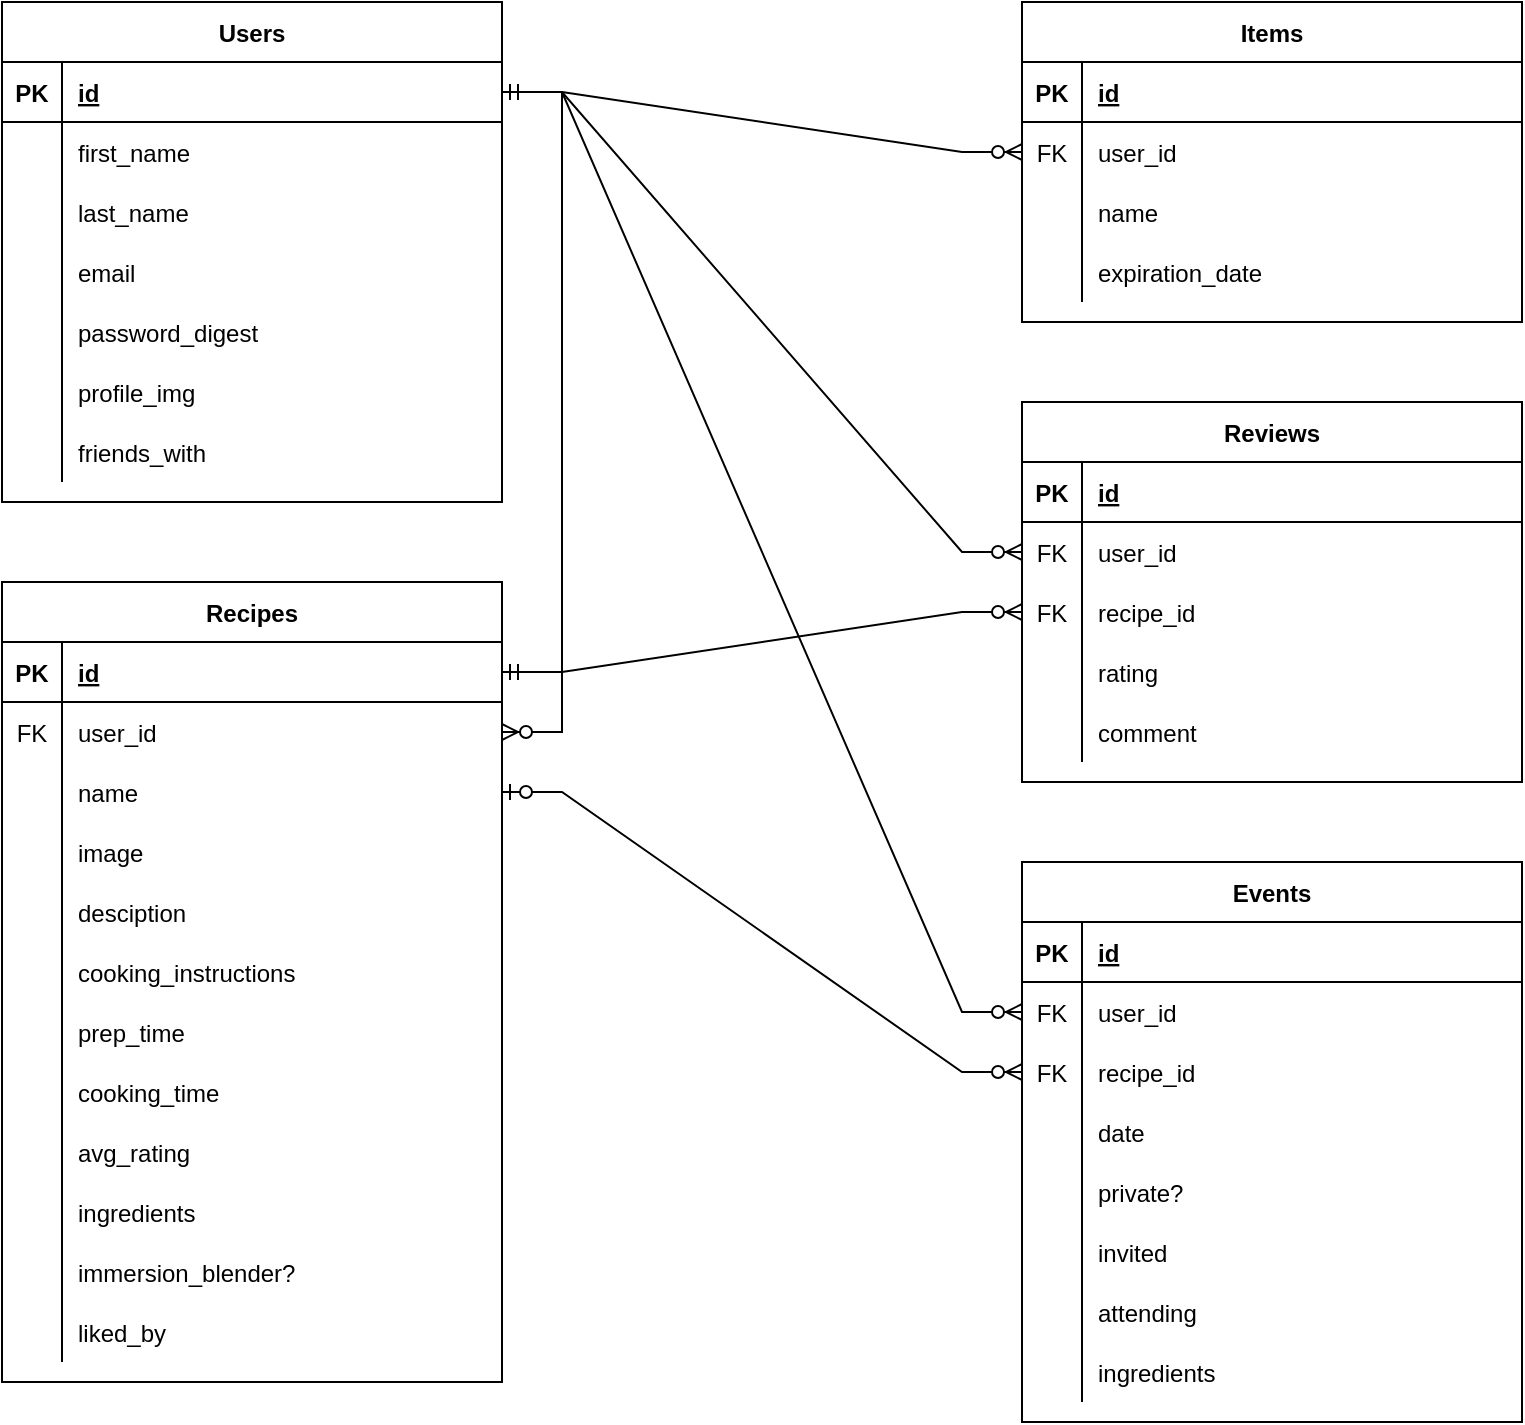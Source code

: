 <mxfile version="24.6.2" type="device">
  <diagram id="R2lEEEUBdFMjLlhIrx00" name="Page-1">
    <mxGraphModel dx="1674" dy="820" grid="1" gridSize="10" guides="1" tooltips="1" connect="1" arrows="1" fold="1" page="1" pageScale="1" pageWidth="850" pageHeight="1100" math="0" shadow="0" extFonts="Permanent Marker^https://fonts.googleapis.com/css?family=Permanent+Marker">
      <root>
        <mxCell id="0" />
        <mxCell id="1" parent="0" />
        <mxCell id="C-vyLk0tnHw3VtMMgP7b-23" value="Users" style="shape=table;startSize=30;container=1;collapsible=1;childLayout=tableLayout;fixedRows=1;rowLines=0;fontStyle=1;align=center;resizeLast=1;" parent="1" vertex="1">
          <mxGeometry x="40" y="40" width="250" height="250" as="geometry" />
        </mxCell>
        <mxCell id="C-vyLk0tnHw3VtMMgP7b-24" value="" style="shape=partialRectangle;collapsible=0;dropTarget=0;pointerEvents=0;fillColor=none;points=[[0,0.5],[1,0.5]];portConstraint=eastwest;top=0;left=0;right=0;bottom=1;" parent="C-vyLk0tnHw3VtMMgP7b-23" vertex="1">
          <mxGeometry y="30" width="250" height="30" as="geometry" />
        </mxCell>
        <mxCell id="C-vyLk0tnHw3VtMMgP7b-25" value="PK" style="shape=partialRectangle;overflow=hidden;connectable=0;fillColor=none;top=0;left=0;bottom=0;right=0;fontStyle=1;" parent="C-vyLk0tnHw3VtMMgP7b-24" vertex="1">
          <mxGeometry width="30" height="30" as="geometry">
            <mxRectangle width="30" height="30" as="alternateBounds" />
          </mxGeometry>
        </mxCell>
        <mxCell id="C-vyLk0tnHw3VtMMgP7b-26" value="id" style="shape=partialRectangle;overflow=hidden;connectable=0;fillColor=none;top=0;left=0;bottom=0;right=0;align=left;spacingLeft=6;fontStyle=5;" parent="C-vyLk0tnHw3VtMMgP7b-24" vertex="1">
          <mxGeometry x="30" width="220" height="30" as="geometry">
            <mxRectangle width="220" height="30" as="alternateBounds" />
          </mxGeometry>
        </mxCell>
        <mxCell id="C-vyLk0tnHw3VtMMgP7b-27" value="" style="shape=partialRectangle;collapsible=0;dropTarget=0;pointerEvents=0;fillColor=none;points=[[0,0.5],[1,0.5]];portConstraint=eastwest;top=0;left=0;right=0;bottom=0;" parent="C-vyLk0tnHw3VtMMgP7b-23" vertex="1">
          <mxGeometry y="60" width="250" height="30" as="geometry" />
        </mxCell>
        <mxCell id="C-vyLk0tnHw3VtMMgP7b-28" value="" style="shape=partialRectangle;overflow=hidden;connectable=0;fillColor=none;top=0;left=0;bottom=0;right=0;" parent="C-vyLk0tnHw3VtMMgP7b-27" vertex="1">
          <mxGeometry width="30" height="30" as="geometry">
            <mxRectangle width="30" height="30" as="alternateBounds" />
          </mxGeometry>
        </mxCell>
        <mxCell id="C-vyLk0tnHw3VtMMgP7b-29" value="first_name" style="shape=partialRectangle;overflow=hidden;connectable=0;fillColor=none;top=0;left=0;bottom=0;right=0;align=left;spacingLeft=6;" parent="C-vyLk0tnHw3VtMMgP7b-27" vertex="1">
          <mxGeometry x="30" width="220" height="30" as="geometry">
            <mxRectangle width="220" height="30" as="alternateBounds" />
          </mxGeometry>
        </mxCell>
        <mxCell id="DSiJCJXx7zN6wsdOPPL0-1" style="shape=partialRectangle;collapsible=0;dropTarget=0;pointerEvents=0;fillColor=none;points=[[0,0.5],[1,0.5]];portConstraint=eastwest;top=0;left=0;right=0;bottom=0;" parent="C-vyLk0tnHw3VtMMgP7b-23" vertex="1">
          <mxGeometry y="90" width="250" height="30" as="geometry" />
        </mxCell>
        <mxCell id="DSiJCJXx7zN6wsdOPPL0-2" style="shape=partialRectangle;overflow=hidden;connectable=0;fillColor=none;top=0;left=0;bottom=0;right=0;" parent="DSiJCJXx7zN6wsdOPPL0-1" vertex="1">
          <mxGeometry width="30" height="30" as="geometry">
            <mxRectangle width="30" height="30" as="alternateBounds" />
          </mxGeometry>
        </mxCell>
        <mxCell id="DSiJCJXx7zN6wsdOPPL0-3" value="last_name" style="shape=partialRectangle;overflow=hidden;connectable=0;fillColor=none;top=0;left=0;bottom=0;right=0;align=left;spacingLeft=6;" parent="DSiJCJXx7zN6wsdOPPL0-1" vertex="1">
          <mxGeometry x="30" width="220" height="30" as="geometry">
            <mxRectangle width="220" height="30" as="alternateBounds" />
          </mxGeometry>
        </mxCell>
        <mxCell id="DSiJCJXx7zN6wsdOPPL0-4" style="shape=partialRectangle;collapsible=0;dropTarget=0;pointerEvents=0;fillColor=none;points=[[0,0.5],[1,0.5]];portConstraint=eastwest;top=0;left=0;right=0;bottom=0;" parent="C-vyLk0tnHw3VtMMgP7b-23" vertex="1">
          <mxGeometry y="120" width="250" height="30" as="geometry" />
        </mxCell>
        <mxCell id="DSiJCJXx7zN6wsdOPPL0-5" style="shape=partialRectangle;overflow=hidden;connectable=0;fillColor=none;top=0;left=0;bottom=0;right=0;" parent="DSiJCJXx7zN6wsdOPPL0-4" vertex="1">
          <mxGeometry width="30" height="30" as="geometry">
            <mxRectangle width="30" height="30" as="alternateBounds" />
          </mxGeometry>
        </mxCell>
        <mxCell id="DSiJCJXx7zN6wsdOPPL0-6" value="email" style="shape=partialRectangle;overflow=hidden;connectable=0;fillColor=none;top=0;left=0;bottom=0;right=0;align=left;spacingLeft=6;" parent="DSiJCJXx7zN6wsdOPPL0-4" vertex="1">
          <mxGeometry x="30" width="220" height="30" as="geometry">
            <mxRectangle width="220" height="30" as="alternateBounds" />
          </mxGeometry>
        </mxCell>
        <mxCell id="DSiJCJXx7zN6wsdOPPL0-7" style="shape=partialRectangle;collapsible=0;dropTarget=0;pointerEvents=0;fillColor=none;points=[[0,0.5],[1,0.5]];portConstraint=eastwest;top=0;left=0;right=0;bottom=0;" parent="C-vyLk0tnHw3VtMMgP7b-23" vertex="1">
          <mxGeometry y="150" width="250" height="30" as="geometry" />
        </mxCell>
        <mxCell id="DSiJCJXx7zN6wsdOPPL0-8" style="shape=partialRectangle;overflow=hidden;connectable=0;fillColor=none;top=0;left=0;bottom=0;right=0;" parent="DSiJCJXx7zN6wsdOPPL0-7" vertex="1">
          <mxGeometry width="30" height="30" as="geometry">
            <mxRectangle width="30" height="30" as="alternateBounds" />
          </mxGeometry>
        </mxCell>
        <mxCell id="DSiJCJXx7zN6wsdOPPL0-9" value="password_digest" style="shape=partialRectangle;overflow=hidden;connectable=0;fillColor=none;top=0;left=0;bottom=0;right=0;align=left;spacingLeft=6;" parent="DSiJCJXx7zN6wsdOPPL0-7" vertex="1">
          <mxGeometry x="30" width="220" height="30" as="geometry">
            <mxRectangle width="220" height="30" as="alternateBounds" />
          </mxGeometry>
        </mxCell>
        <mxCell id="lwxMRXEtbe3hl3bKiepp-1" style="shape=partialRectangle;collapsible=0;dropTarget=0;pointerEvents=0;fillColor=none;points=[[0,0.5],[1,0.5]];portConstraint=eastwest;top=0;left=0;right=0;bottom=0;" vertex="1" parent="C-vyLk0tnHw3VtMMgP7b-23">
          <mxGeometry y="180" width="250" height="30" as="geometry" />
        </mxCell>
        <mxCell id="lwxMRXEtbe3hl3bKiepp-2" style="shape=partialRectangle;overflow=hidden;connectable=0;fillColor=none;top=0;left=0;bottom=0;right=0;" vertex="1" parent="lwxMRXEtbe3hl3bKiepp-1">
          <mxGeometry width="30" height="30" as="geometry">
            <mxRectangle width="30" height="30" as="alternateBounds" />
          </mxGeometry>
        </mxCell>
        <mxCell id="lwxMRXEtbe3hl3bKiepp-3" value="profile_img" style="shape=partialRectangle;overflow=hidden;connectable=0;fillColor=none;top=0;left=0;bottom=0;right=0;align=left;spacingLeft=6;" vertex="1" parent="lwxMRXEtbe3hl3bKiepp-1">
          <mxGeometry x="30" width="220" height="30" as="geometry">
            <mxRectangle width="220" height="30" as="alternateBounds" />
          </mxGeometry>
        </mxCell>
        <mxCell id="DSiJCJXx7zN6wsdOPPL0-120" style="shape=partialRectangle;collapsible=0;dropTarget=0;pointerEvents=0;fillColor=none;points=[[0,0.5],[1,0.5]];portConstraint=eastwest;top=0;left=0;right=0;bottom=0;" parent="C-vyLk0tnHw3VtMMgP7b-23" vertex="1">
          <mxGeometry y="210" width="250" height="30" as="geometry" />
        </mxCell>
        <mxCell id="DSiJCJXx7zN6wsdOPPL0-121" style="shape=partialRectangle;overflow=hidden;connectable=0;fillColor=none;top=0;left=0;bottom=0;right=0;" parent="DSiJCJXx7zN6wsdOPPL0-120" vertex="1">
          <mxGeometry width="30" height="30" as="geometry">
            <mxRectangle width="30" height="30" as="alternateBounds" />
          </mxGeometry>
        </mxCell>
        <mxCell id="DSiJCJXx7zN6wsdOPPL0-122" value="friends_with" style="shape=partialRectangle;overflow=hidden;connectable=0;fillColor=none;top=0;left=0;bottom=0;right=0;align=left;spacingLeft=6;" parent="DSiJCJXx7zN6wsdOPPL0-120" vertex="1">
          <mxGeometry x="30" width="220" height="30" as="geometry">
            <mxRectangle width="220" height="30" as="alternateBounds" />
          </mxGeometry>
        </mxCell>
        <mxCell id="DSiJCJXx7zN6wsdOPPL0-10" value="Recipes" style="shape=table;startSize=30;container=1;collapsible=1;childLayout=tableLayout;fixedRows=1;rowLines=0;fontStyle=1;align=center;resizeLast=1;" parent="1" vertex="1">
          <mxGeometry x="40" y="330" width="250" height="400" as="geometry" />
        </mxCell>
        <mxCell id="DSiJCJXx7zN6wsdOPPL0-11" value="" style="shape=partialRectangle;collapsible=0;dropTarget=0;pointerEvents=0;fillColor=none;points=[[0,0.5],[1,0.5]];portConstraint=eastwest;top=0;left=0;right=0;bottom=1;" parent="DSiJCJXx7zN6wsdOPPL0-10" vertex="1">
          <mxGeometry y="30" width="250" height="30" as="geometry" />
        </mxCell>
        <mxCell id="DSiJCJXx7zN6wsdOPPL0-12" value="PK" style="shape=partialRectangle;overflow=hidden;connectable=0;fillColor=none;top=0;left=0;bottom=0;right=0;fontStyle=1;" parent="DSiJCJXx7zN6wsdOPPL0-11" vertex="1">
          <mxGeometry width="30" height="30" as="geometry">
            <mxRectangle width="30" height="30" as="alternateBounds" />
          </mxGeometry>
        </mxCell>
        <mxCell id="DSiJCJXx7zN6wsdOPPL0-13" value="id" style="shape=partialRectangle;overflow=hidden;connectable=0;fillColor=none;top=0;left=0;bottom=0;right=0;align=left;spacingLeft=6;fontStyle=5;" parent="DSiJCJXx7zN6wsdOPPL0-11" vertex="1">
          <mxGeometry x="30" width="220" height="30" as="geometry">
            <mxRectangle width="220" height="30" as="alternateBounds" />
          </mxGeometry>
        </mxCell>
        <mxCell id="DSiJCJXx7zN6wsdOPPL0-20" style="shape=partialRectangle;collapsible=0;dropTarget=0;pointerEvents=0;fillColor=none;points=[[0,0.5],[1,0.5]];portConstraint=eastwest;top=0;left=0;right=0;bottom=0;" parent="DSiJCJXx7zN6wsdOPPL0-10" vertex="1">
          <mxGeometry y="60" width="250" height="30" as="geometry" />
        </mxCell>
        <mxCell id="DSiJCJXx7zN6wsdOPPL0-21" value="FK" style="shape=partialRectangle;overflow=hidden;connectable=0;fillColor=none;top=0;left=0;bottom=0;right=0;" parent="DSiJCJXx7zN6wsdOPPL0-20" vertex="1">
          <mxGeometry width="30" height="30" as="geometry">
            <mxRectangle width="30" height="30" as="alternateBounds" />
          </mxGeometry>
        </mxCell>
        <mxCell id="DSiJCJXx7zN6wsdOPPL0-22" value="user_id" style="shape=partialRectangle;overflow=hidden;connectable=0;fillColor=none;top=0;left=0;bottom=0;right=0;align=left;spacingLeft=6;" parent="DSiJCJXx7zN6wsdOPPL0-20" vertex="1">
          <mxGeometry x="30" width="220" height="30" as="geometry">
            <mxRectangle width="220" height="30" as="alternateBounds" />
          </mxGeometry>
        </mxCell>
        <mxCell id="DSiJCJXx7zN6wsdOPPL0-14" value="" style="shape=partialRectangle;collapsible=0;dropTarget=0;pointerEvents=0;fillColor=none;points=[[0,0.5],[1,0.5]];portConstraint=eastwest;top=0;left=0;right=0;bottom=0;" parent="DSiJCJXx7zN6wsdOPPL0-10" vertex="1">
          <mxGeometry y="90" width="250" height="30" as="geometry" />
        </mxCell>
        <mxCell id="DSiJCJXx7zN6wsdOPPL0-15" value="" style="shape=partialRectangle;overflow=hidden;connectable=0;fillColor=none;top=0;left=0;bottom=0;right=0;" parent="DSiJCJXx7zN6wsdOPPL0-14" vertex="1">
          <mxGeometry width="30" height="30" as="geometry">
            <mxRectangle width="30" height="30" as="alternateBounds" />
          </mxGeometry>
        </mxCell>
        <mxCell id="DSiJCJXx7zN6wsdOPPL0-16" value="name" style="shape=partialRectangle;overflow=hidden;connectable=0;fillColor=none;top=0;left=0;bottom=0;right=0;align=left;spacingLeft=6;" parent="DSiJCJXx7zN6wsdOPPL0-14" vertex="1">
          <mxGeometry x="30" width="220" height="30" as="geometry">
            <mxRectangle width="220" height="30" as="alternateBounds" />
          </mxGeometry>
        </mxCell>
        <mxCell id="lwxMRXEtbe3hl3bKiepp-4" style="shape=partialRectangle;collapsible=0;dropTarget=0;pointerEvents=0;fillColor=none;points=[[0,0.5],[1,0.5]];portConstraint=eastwest;top=0;left=0;right=0;bottom=0;" vertex="1" parent="DSiJCJXx7zN6wsdOPPL0-10">
          <mxGeometry y="120" width="250" height="30" as="geometry" />
        </mxCell>
        <mxCell id="lwxMRXEtbe3hl3bKiepp-5" style="shape=partialRectangle;overflow=hidden;connectable=0;fillColor=none;top=0;left=0;bottom=0;right=0;" vertex="1" parent="lwxMRXEtbe3hl3bKiepp-4">
          <mxGeometry width="30" height="30" as="geometry">
            <mxRectangle width="30" height="30" as="alternateBounds" />
          </mxGeometry>
        </mxCell>
        <mxCell id="lwxMRXEtbe3hl3bKiepp-6" value="image" style="shape=partialRectangle;overflow=hidden;connectable=0;fillColor=none;top=0;left=0;bottom=0;right=0;align=left;spacingLeft=6;" vertex="1" parent="lwxMRXEtbe3hl3bKiepp-4">
          <mxGeometry x="30" width="220" height="30" as="geometry">
            <mxRectangle width="220" height="30" as="alternateBounds" />
          </mxGeometry>
        </mxCell>
        <mxCell id="DSiJCJXx7zN6wsdOPPL0-17" style="shape=partialRectangle;collapsible=0;dropTarget=0;pointerEvents=0;fillColor=none;points=[[0,0.5],[1,0.5]];portConstraint=eastwest;top=0;left=0;right=0;bottom=0;" parent="DSiJCJXx7zN6wsdOPPL0-10" vertex="1">
          <mxGeometry y="150" width="250" height="30" as="geometry" />
        </mxCell>
        <mxCell id="DSiJCJXx7zN6wsdOPPL0-18" style="shape=partialRectangle;overflow=hidden;connectable=0;fillColor=none;top=0;left=0;bottom=0;right=0;" parent="DSiJCJXx7zN6wsdOPPL0-17" vertex="1">
          <mxGeometry width="30" height="30" as="geometry">
            <mxRectangle width="30" height="30" as="alternateBounds" />
          </mxGeometry>
        </mxCell>
        <mxCell id="DSiJCJXx7zN6wsdOPPL0-19" value="desciption" style="shape=partialRectangle;overflow=hidden;connectable=0;fillColor=none;top=0;left=0;bottom=0;right=0;align=left;spacingLeft=6;" parent="DSiJCJXx7zN6wsdOPPL0-17" vertex="1">
          <mxGeometry x="30" width="220" height="30" as="geometry">
            <mxRectangle width="220" height="30" as="alternateBounds" />
          </mxGeometry>
        </mxCell>
        <mxCell id="lwxMRXEtbe3hl3bKiepp-7" style="shape=partialRectangle;collapsible=0;dropTarget=0;pointerEvents=0;fillColor=none;points=[[0,0.5],[1,0.5]];portConstraint=eastwest;top=0;left=0;right=0;bottom=0;" vertex="1" parent="DSiJCJXx7zN6wsdOPPL0-10">
          <mxGeometry y="180" width="250" height="30" as="geometry" />
        </mxCell>
        <mxCell id="lwxMRXEtbe3hl3bKiepp-8" style="shape=partialRectangle;overflow=hidden;connectable=0;fillColor=none;top=0;left=0;bottom=0;right=0;" vertex="1" parent="lwxMRXEtbe3hl3bKiepp-7">
          <mxGeometry width="30" height="30" as="geometry">
            <mxRectangle width="30" height="30" as="alternateBounds" />
          </mxGeometry>
        </mxCell>
        <mxCell id="lwxMRXEtbe3hl3bKiepp-9" value="cooking_instructions" style="shape=partialRectangle;overflow=hidden;connectable=0;fillColor=none;top=0;left=0;bottom=0;right=0;align=left;spacingLeft=6;" vertex="1" parent="lwxMRXEtbe3hl3bKiepp-7">
          <mxGeometry x="30" width="220" height="30" as="geometry">
            <mxRectangle width="220" height="30" as="alternateBounds" />
          </mxGeometry>
        </mxCell>
        <mxCell id="DSiJCJXx7zN6wsdOPPL0-26" style="shape=partialRectangle;collapsible=0;dropTarget=0;pointerEvents=0;fillColor=none;points=[[0,0.5],[1,0.5]];portConstraint=eastwest;top=0;left=0;right=0;bottom=0;" parent="DSiJCJXx7zN6wsdOPPL0-10" vertex="1">
          <mxGeometry y="210" width="250" height="30" as="geometry" />
        </mxCell>
        <mxCell id="DSiJCJXx7zN6wsdOPPL0-27" style="shape=partialRectangle;overflow=hidden;connectable=0;fillColor=none;top=0;left=0;bottom=0;right=0;" parent="DSiJCJXx7zN6wsdOPPL0-26" vertex="1">
          <mxGeometry width="30" height="30" as="geometry">
            <mxRectangle width="30" height="30" as="alternateBounds" />
          </mxGeometry>
        </mxCell>
        <mxCell id="DSiJCJXx7zN6wsdOPPL0-28" value="prep_time" style="shape=partialRectangle;overflow=hidden;connectable=0;fillColor=none;top=0;left=0;bottom=0;right=0;align=left;spacingLeft=6;" parent="DSiJCJXx7zN6wsdOPPL0-26" vertex="1">
          <mxGeometry x="30" width="220" height="30" as="geometry">
            <mxRectangle width="220" height="30" as="alternateBounds" />
          </mxGeometry>
        </mxCell>
        <mxCell id="DSiJCJXx7zN6wsdOPPL0-29" style="shape=partialRectangle;collapsible=0;dropTarget=0;pointerEvents=0;fillColor=none;points=[[0,0.5],[1,0.5]];portConstraint=eastwest;top=0;left=0;right=0;bottom=0;" parent="DSiJCJXx7zN6wsdOPPL0-10" vertex="1">
          <mxGeometry y="240" width="250" height="30" as="geometry" />
        </mxCell>
        <mxCell id="DSiJCJXx7zN6wsdOPPL0-30" style="shape=partialRectangle;overflow=hidden;connectable=0;fillColor=none;top=0;left=0;bottom=0;right=0;" parent="DSiJCJXx7zN6wsdOPPL0-29" vertex="1">
          <mxGeometry width="30" height="30" as="geometry">
            <mxRectangle width="30" height="30" as="alternateBounds" />
          </mxGeometry>
        </mxCell>
        <mxCell id="DSiJCJXx7zN6wsdOPPL0-31" value="cooking_time" style="shape=partialRectangle;overflow=hidden;connectable=0;fillColor=none;top=0;left=0;bottom=0;right=0;align=left;spacingLeft=6;" parent="DSiJCJXx7zN6wsdOPPL0-29" vertex="1">
          <mxGeometry x="30" width="220" height="30" as="geometry">
            <mxRectangle width="220" height="30" as="alternateBounds" />
          </mxGeometry>
        </mxCell>
        <mxCell id="DSiJCJXx7zN6wsdOPPL0-32" style="shape=partialRectangle;collapsible=0;dropTarget=0;pointerEvents=0;fillColor=none;points=[[0,0.5],[1,0.5]];portConstraint=eastwest;top=0;left=0;right=0;bottom=0;" parent="DSiJCJXx7zN6wsdOPPL0-10" vertex="1">
          <mxGeometry y="270" width="250" height="30" as="geometry" />
        </mxCell>
        <mxCell id="DSiJCJXx7zN6wsdOPPL0-33" style="shape=partialRectangle;overflow=hidden;connectable=0;fillColor=none;top=0;left=0;bottom=0;right=0;" parent="DSiJCJXx7zN6wsdOPPL0-32" vertex="1">
          <mxGeometry width="30" height="30" as="geometry">
            <mxRectangle width="30" height="30" as="alternateBounds" />
          </mxGeometry>
        </mxCell>
        <mxCell id="DSiJCJXx7zN6wsdOPPL0-34" value="avg_rating" style="shape=partialRectangle;overflow=hidden;connectable=0;fillColor=none;top=0;left=0;bottom=0;right=0;align=left;spacingLeft=6;" parent="DSiJCJXx7zN6wsdOPPL0-32" vertex="1">
          <mxGeometry x="30" width="220" height="30" as="geometry">
            <mxRectangle width="220" height="30" as="alternateBounds" />
          </mxGeometry>
        </mxCell>
        <mxCell id="DSiJCJXx7zN6wsdOPPL0-23" style="shape=partialRectangle;collapsible=0;dropTarget=0;pointerEvents=0;fillColor=none;points=[[0,0.5],[1,0.5]];portConstraint=eastwest;top=0;left=0;right=0;bottom=0;" parent="DSiJCJXx7zN6wsdOPPL0-10" vertex="1">
          <mxGeometry y="300" width="250" height="30" as="geometry" />
        </mxCell>
        <mxCell id="DSiJCJXx7zN6wsdOPPL0-24" style="shape=partialRectangle;overflow=hidden;connectable=0;fillColor=none;top=0;left=0;bottom=0;right=0;" parent="DSiJCJXx7zN6wsdOPPL0-23" vertex="1">
          <mxGeometry width="30" height="30" as="geometry">
            <mxRectangle width="30" height="30" as="alternateBounds" />
          </mxGeometry>
        </mxCell>
        <mxCell id="DSiJCJXx7zN6wsdOPPL0-25" value="ingredients" style="shape=partialRectangle;overflow=hidden;connectable=0;fillColor=none;top=0;left=0;bottom=0;right=0;align=left;spacingLeft=6;" parent="DSiJCJXx7zN6wsdOPPL0-23" vertex="1">
          <mxGeometry x="30" width="220" height="30" as="geometry">
            <mxRectangle width="220" height="30" as="alternateBounds" />
          </mxGeometry>
        </mxCell>
        <mxCell id="DSiJCJXx7zN6wsdOPPL0-83" style="shape=partialRectangle;collapsible=0;dropTarget=0;pointerEvents=0;fillColor=none;points=[[0,0.5],[1,0.5]];portConstraint=eastwest;top=0;left=0;right=0;bottom=0;" parent="DSiJCJXx7zN6wsdOPPL0-10" vertex="1">
          <mxGeometry y="330" width="250" height="30" as="geometry" />
        </mxCell>
        <mxCell id="DSiJCJXx7zN6wsdOPPL0-84" style="shape=partialRectangle;overflow=hidden;connectable=0;fillColor=none;top=0;left=0;bottom=0;right=0;" parent="DSiJCJXx7zN6wsdOPPL0-83" vertex="1">
          <mxGeometry width="30" height="30" as="geometry">
            <mxRectangle width="30" height="30" as="alternateBounds" />
          </mxGeometry>
        </mxCell>
        <mxCell id="DSiJCJXx7zN6wsdOPPL0-85" value="immersion_blender?" style="shape=partialRectangle;overflow=hidden;connectable=0;fillColor=none;top=0;left=0;bottom=0;right=0;align=left;spacingLeft=6;" parent="DSiJCJXx7zN6wsdOPPL0-83" vertex="1">
          <mxGeometry x="30" width="220" height="30" as="geometry">
            <mxRectangle width="220" height="30" as="alternateBounds" />
          </mxGeometry>
        </mxCell>
        <mxCell id="DSiJCJXx7zN6wsdOPPL0-117" style="shape=partialRectangle;collapsible=0;dropTarget=0;pointerEvents=0;fillColor=none;points=[[0,0.5],[1,0.5]];portConstraint=eastwest;top=0;left=0;right=0;bottom=0;" parent="DSiJCJXx7zN6wsdOPPL0-10" vertex="1">
          <mxGeometry y="360" width="250" height="30" as="geometry" />
        </mxCell>
        <mxCell id="DSiJCJXx7zN6wsdOPPL0-118" style="shape=partialRectangle;overflow=hidden;connectable=0;fillColor=none;top=0;left=0;bottom=0;right=0;" parent="DSiJCJXx7zN6wsdOPPL0-117" vertex="1">
          <mxGeometry width="30" height="30" as="geometry">
            <mxRectangle width="30" height="30" as="alternateBounds" />
          </mxGeometry>
        </mxCell>
        <mxCell id="DSiJCJXx7zN6wsdOPPL0-119" value="liked_by" style="shape=partialRectangle;overflow=hidden;connectable=0;fillColor=none;top=0;left=0;bottom=0;right=0;align=left;spacingLeft=6;" parent="DSiJCJXx7zN6wsdOPPL0-117" vertex="1">
          <mxGeometry x="30" width="220" height="30" as="geometry">
            <mxRectangle width="220" height="30" as="alternateBounds" />
          </mxGeometry>
        </mxCell>
        <mxCell id="DSiJCJXx7zN6wsdOPPL0-35" value="Items" style="shape=table;startSize=30;container=1;collapsible=1;childLayout=tableLayout;fixedRows=1;rowLines=0;fontStyle=1;align=center;resizeLast=1;" parent="1" vertex="1">
          <mxGeometry x="550" y="40" width="250" height="160" as="geometry" />
        </mxCell>
        <mxCell id="DSiJCJXx7zN6wsdOPPL0-36" value="" style="shape=partialRectangle;collapsible=0;dropTarget=0;pointerEvents=0;fillColor=none;points=[[0,0.5],[1,0.5]];portConstraint=eastwest;top=0;left=0;right=0;bottom=1;" parent="DSiJCJXx7zN6wsdOPPL0-35" vertex="1">
          <mxGeometry y="30" width="250" height="30" as="geometry" />
        </mxCell>
        <mxCell id="DSiJCJXx7zN6wsdOPPL0-37" value="PK" style="shape=partialRectangle;overflow=hidden;connectable=0;fillColor=none;top=0;left=0;bottom=0;right=0;fontStyle=1;" parent="DSiJCJXx7zN6wsdOPPL0-36" vertex="1">
          <mxGeometry width="30" height="30" as="geometry">
            <mxRectangle width="30" height="30" as="alternateBounds" />
          </mxGeometry>
        </mxCell>
        <mxCell id="DSiJCJXx7zN6wsdOPPL0-38" value="id" style="shape=partialRectangle;overflow=hidden;connectable=0;fillColor=none;top=0;left=0;bottom=0;right=0;align=left;spacingLeft=6;fontStyle=5;" parent="DSiJCJXx7zN6wsdOPPL0-36" vertex="1">
          <mxGeometry x="30" width="220" height="30" as="geometry">
            <mxRectangle width="220" height="30" as="alternateBounds" />
          </mxGeometry>
        </mxCell>
        <mxCell id="DSiJCJXx7zN6wsdOPPL0-39" value="" style="shape=partialRectangle;collapsible=0;dropTarget=0;pointerEvents=0;fillColor=none;points=[[0,0.5],[1,0.5]];portConstraint=eastwest;top=0;left=0;right=0;bottom=0;" parent="DSiJCJXx7zN6wsdOPPL0-35" vertex="1">
          <mxGeometry y="60" width="250" height="30" as="geometry" />
        </mxCell>
        <mxCell id="DSiJCJXx7zN6wsdOPPL0-40" value="FK" style="shape=partialRectangle;overflow=hidden;connectable=0;fillColor=none;top=0;left=0;bottom=0;right=0;" parent="DSiJCJXx7zN6wsdOPPL0-39" vertex="1">
          <mxGeometry width="30" height="30" as="geometry">
            <mxRectangle width="30" height="30" as="alternateBounds" />
          </mxGeometry>
        </mxCell>
        <mxCell id="DSiJCJXx7zN6wsdOPPL0-41" value="user_id" style="shape=partialRectangle;overflow=hidden;connectable=0;fillColor=none;top=0;left=0;bottom=0;right=0;align=left;spacingLeft=6;" parent="DSiJCJXx7zN6wsdOPPL0-39" vertex="1">
          <mxGeometry x="30" width="220" height="30" as="geometry">
            <mxRectangle width="220" height="30" as="alternateBounds" />
          </mxGeometry>
        </mxCell>
        <mxCell id="DSiJCJXx7zN6wsdOPPL0-42" style="shape=partialRectangle;collapsible=0;dropTarget=0;pointerEvents=0;fillColor=none;points=[[0,0.5],[1,0.5]];portConstraint=eastwest;top=0;left=0;right=0;bottom=0;" parent="DSiJCJXx7zN6wsdOPPL0-35" vertex="1">
          <mxGeometry y="90" width="250" height="30" as="geometry" />
        </mxCell>
        <mxCell id="DSiJCJXx7zN6wsdOPPL0-43" style="shape=partialRectangle;overflow=hidden;connectable=0;fillColor=none;top=0;left=0;bottom=0;right=0;" parent="DSiJCJXx7zN6wsdOPPL0-42" vertex="1">
          <mxGeometry width="30" height="30" as="geometry">
            <mxRectangle width="30" height="30" as="alternateBounds" />
          </mxGeometry>
        </mxCell>
        <mxCell id="DSiJCJXx7zN6wsdOPPL0-44" value="name" style="shape=partialRectangle;overflow=hidden;connectable=0;fillColor=none;top=0;left=0;bottom=0;right=0;align=left;spacingLeft=6;" parent="DSiJCJXx7zN6wsdOPPL0-42" vertex="1">
          <mxGeometry x="30" width="220" height="30" as="geometry">
            <mxRectangle width="220" height="30" as="alternateBounds" />
          </mxGeometry>
        </mxCell>
        <mxCell id="DSiJCJXx7zN6wsdOPPL0-45" style="shape=partialRectangle;collapsible=0;dropTarget=0;pointerEvents=0;fillColor=none;points=[[0,0.5],[1,0.5]];portConstraint=eastwest;top=0;left=0;right=0;bottom=0;" parent="DSiJCJXx7zN6wsdOPPL0-35" vertex="1">
          <mxGeometry y="120" width="250" height="30" as="geometry" />
        </mxCell>
        <mxCell id="DSiJCJXx7zN6wsdOPPL0-46" style="shape=partialRectangle;overflow=hidden;connectable=0;fillColor=none;top=0;left=0;bottom=0;right=0;" parent="DSiJCJXx7zN6wsdOPPL0-45" vertex="1">
          <mxGeometry width="30" height="30" as="geometry">
            <mxRectangle width="30" height="30" as="alternateBounds" />
          </mxGeometry>
        </mxCell>
        <mxCell id="DSiJCJXx7zN6wsdOPPL0-47" value="expiration_date" style="shape=partialRectangle;overflow=hidden;connectable=0;fillColor=none;top=0;left=0;bottom=0;right=0;align=left;spacingLeft=6;" parent="DSiJCJXx7zN6wsdOPPL0-45" vertex="1">
          <mxGeometry x="30" width="220" height="30" as="geometry">
            <mxRectangle width="220" height="30" as="alternateBounds" />
          </mxGeometry>
        </mxCell>
        <mxCell id="DSiJCJXx7zN6wsdOPPL0-60" value="Reviews" style="shape=table;startSize=30;container=1;collapsible=1;childLayout=tableLayout;fixedRows=1;rowLines=0;fontStyle=1;align=center;resizeLast=1;" parent="1" vertex="1">
          <mxGeometry x="550" y="240" width="250" height="190" as="geometry" />
        </mxCell>
        <mxCell id="DSiJCJXx7zN6wsdOPPL0-61" value="" style="shape=partialRectangle;collapsible=0;dropTarget=0;pointerEvents=0;fillColor=none;points=[[0,0.5],[1,0.5]];portConstraint=eastwest;top=0;left=0;right=0;bottom=1;" parent="DSiJCJXx7zN6wsdOPPL0-60" vertex="1">
          <mxGeometry y="30" width="250" height="30" as="geometry" />
        </mxCell>
        <mxCell id="DSiJCJXx7zN6wsdOPPL0-62" value="PK" style="shape=partialRectangle;overflow=hidden;connectable=0;fillColor=none;top=0;left=0;bottom=0;right=0;fontStyle=1;" parent="DSiJCJXx7zN6wsdOPPL0-61" vertex="1">
          <mxGeometry width="30" height="30" as="geometry">
            <mxRectangle width="30" height="30" as="alternateBounds" />
          </mxGeometry>
        </mxCell>
        <mxCell id="DSiJCJXx7zN6wsdOPPL0-63" value="id" style="shape=partialRectangle;overflow=hidden;connectable=0;fillColor=none;top=0;left=0;bottom=0;right=0;align=left;spacingLeft=6;fontStyle=5;" parent="DSiJCJXx7zN6wsdOPPL0-61" vertex="1">
          <mxGeometry x="30" width="220" height="30" as="geometry">
            <mxRectangle width="220" height="30" as="alternateBounds" />
          </mxGeometry>
        </mxCell>
        <mxCell id="DSiJCJXx7zN6wsdOPPL0-64" value="" style="shape=partialRectangle;collapsible=0;dropTarget=0;pointerEvents=0;fillColor=none;points=[[0,0.5],[1,0.5]];portConstraint=eastwest;top=0;left=0;right=0;bottom=0;" parent="DSiJCJXx7zN6wsdOPPL0-60" vertex="1">
          <mxGeometry y="60" width="250" height="30" as="geometry" />
        </mxCell>
        <mxCell id="DSiJCJXx7zN6wsdOPPL0-65" value="FK" style="shape=partialRectangle;overflow=hidden;connectable=0;fillColor=none;top=0;left=0;bottom=0;right=0;" parent="DSiJCJXx7zN6wsdOPPL0-64" vertex="1">
          <mxGeometry width="30" height="30" as="geometry">
            <mxRectangle width="30" height="30" as="alternateBounds" />
          </mxGeometry>
        </mxCell>
        <mxCell id="DSiJCJXx7zN6wsdOPPL0-66" value="user_id" style="shape=partialRectangle;overflow=hidden;connectable=0;fillColor=none;top=0;left=0;bottom=0;right=0;align=left;spacingLeft=6;" parent="DSiJCJXx7zN6wsdOPPL0-64" vertex="1">
          <mxGeometry x="30" width="220" height="30" as="geometry">
            <mxRectangle width="220" height="30" as="alternateBounds" />
          </mxGeometry>
        </mxCell>
        <mxCell id="DSiJCJXx7zN6wsdOPPL0-67" style="shape=partialRectangle;collapsible=0;dropTarget=0;pointerEvents=0;fillColor=none;points=[[0,0.5],[1,0.5]];portConstraint=eastwest;top=0;left=0;right=0;bottom=0;" parent="DSiJCJXx7zN6wsdOPPL0-60" vertex="1">
          <mxGeometry y="90" width="250" height="30" as="geometry" />
        </mxCell>
        <mxCell id="DSiJCJXx7zN6wsdOPPL0-68" value="FK" style="shape=partialRectangle;overflow=hidden;connectable=0;fillColor=none;top=0;left=0;bottom=0;right=0;" parent="DSiJCJXx7zN6wsdOPPL0-67" vertex="1">
          <mxGeometry width="30" height="30" as="geometry">
            <mxRectangle width="30" height="30" as="alternateBounds" />
          </mxGeometry>
        </mxCell>
        <mxCell id="DSiJCJXx7zN6wsdOPPL0-69" value="recipe_id" style="shape=partialRectangle;overflow=hidden;connectable=0;fillColor=none;top=0;left=0;bottom=0;right=0;align=left;spacingLeft=6;" parent="DSiJCJXx7zN6wsdOPPL0-67" vertex="1">
          <mxGeometry x="30" width="220" height="30" as="geometry">
            <mxRectangle width="220" height="30" as="alternateBounds" />
          </mxGeometry>
        </mxCell>
        <mxCell id="DSiJCJXx7zN6wsdOPPL0-76" style="shape=partialRectangle;collapsible=0;dropTarget=0;pointerEvents=0;fillColor=none;points=[[0,0.5],[1,0.5]];portConstraint=eastwest;top=0;left=0;right=0;bottom=0;" parent="DSiJCJXx7zN6wsdOPPL0-60" vertex="1">
          <mxGeometry y="120" width="250" height="30" as="geometry" />
        </mxCell>
        <mxCell id="DSiJCJXx7zN6wsdOPPL0-77" style="shape=partialRectangle;overflow=hidden;connectable=0;fillColor=none;top=0;left=0;bottom=0;right=0;" parent="DSiJCJXx7zN6wsdOPPL0-76" vertex="1">
          <mxGeometry width="30" height="30" as="geometry">
            <mxRectangle width="30" height="30" as="alternateBounds" />
          </mxGeometry>
        </mxCell>
        <mxCell id="DSiJCJXx7zN6wsdOPPL0-78" value="rating" style="shape=partialRectangle;overflow=hidden;connectable=0;fillColor=none;top=0;left=0;bottom=0;right=0;align=left;spacingLeft=6;" parent="DSiJCJXx7zN6wsdOPPL0-76" vertex="1">
          <mxGeometry x="30" width="220" height="30" as="geometry">
            <mxRectangle width="220" height="30" as="alternateBounds" />
          </mxGeometry>
        </mxCell>
        <mxCell id="DSiJCJXx7zN6wsdOPPL0-70" style="shape=partialRectangle;collapsible=0;dropTarget=0;pointerEvents=0;fillColor=none;points=[[0,0.5],[1,0.5]];portConstraint=eastwest;top=0;left=0;right=0;bottom=0;" parent="DSiJCJXx7zN6wsdOPPL0-60" vertex="1">
          <mxGeometry y="150" width="250" height="30" as="geometry" />
        </mxCell>
        <mxCell id="DSiJCJXx7zN6wsdOPPL0-71" style="shape=partialRectangle;overflow=hidden;connectable=0;fillColor=none;top=0;left=0;bottom=0;right=0;" parent="DSiJCJXx7zN6wsdOPPL0-70" vertex="1">
          <mxGeometry width="30" height="30" as="geometry">
            <mxRectangle width="30" height="30" as="alternateBounds" />
          </mxGeometry>
        </mxCell>
        <mxCell id="DSiJCJXx7zN6wsdOPPL0-72" value="comment" style="shape=partialRectangle;overflow=hidden;connectable=0;fillColor=none;top=0;left=0;bottom=0;right=0;align=left;spacingLeft=6;" parent="DSiJCJXx7zN6wsdOPPL0-70" vertex="1">
          <mxGeometry x="30" width="220" height="30" as="geometry">
            <mxRectangle width="220" height="30" as="alternateBounds" />
          </mxGeometry>
        </mxCell>
        <mxCell id="DSiJCJXx7zN6wsdOPPL0-86" value="Events" style="shape=table;startSize=30;container=1;collapsible=1;childLayout=tableLayout;fixedRows=1;rowLines=0;fontStyle=1;align=center;resizeLast=1;" parent="1" vertex="1">
          <mxGeometry x="550" y="470" width="250" height="280" as="geometry" />
        </mxCell>
        <mxCell id="DSiJCJXx7zN6wsdOPPL0-87" value="" style="shape=partialRectangle;collapsible=0;dropTarget=0;pointerEvents=0;fillColor=none;points=[[0,0.5],[1,0.5]];portConstraint=eastwest;top=0;left=0;right=0;bottom=1;" parent="DSiJCJXx7zN6wsdOPPL0-86" vertex="1">
          <mxGeometry y="30" width="250" height="30" as="geometry" />
        </mxCell>
        <mxCell id="DSiJCJXx7zN6wsdOPPL0-88" value="PK" style="shape=partialRectangle;overflow=hidden;connectable=0;fillColor=none;top=0;left=0;bottom=0;right=0;fontStyle=1;" parent="DSiJCJXx7zN6wsdOPPL0-87" vertex="1">
          <mxGeometry width="30" height="30" as="geometry">
            <mxRectangle width="30" height="30" as="alternateBounds" />
          </mxGeometry>
        </mxCell>
        <mxCell id="DSiJCJXx7zN6wsdOPPL0-89" value="id" style="shape=partialRectangle;overflow=hidden;connectable=0;fillColor=none;top=0;left=0;bottom=0;right=0;align=left;spacingLeft=6;fontStyle=5;" parent="DSiJCJXx7zN6wsdOPPL0-87" vertex="1">
          <mxGeometry x="30" width="220" height="30" as="geometry">
            <mxRectangle width="220" height="30" as="alternateBounds" />
          </mxGeometry>
        </mxCell>
        <mxCell id="DSiJCJXx7zN6wsdOPPL0-90" style="shape=partialRectangle;collapsible=0;dropTarget=0;pointerEvents=0;fillColor=none;points=[[0,0.5],[1,0.5]];portConstraint=eastwest;top=0;left=0;right=0;bottom=0;" parent="DSiJCJXx7zN6wsdOPPL0-86" vertex="1">
          <mxGeometry y="60" width="250" height="30" as="geometry" />
        </mxCell>
        <mxCell id="DSiJCJXx7zN6wsdOPPL0-91" value="FK" style="shape=partialRectangle;overflow=hidden;connectable=0;fillColor=none;top=0;left=0;bottom=0;right=0;" parent="DSiJCJXx7zN6wsdOPPL0-90" vertex="1">
          <mxGeometry width="30" height="30" as="geometry">
            <mxRectangle width="30" height="30" as="alternateBounds" />
          </mxGeometry>
        </mxCell>
        <mxCell id="DSiJCJXx7zN6wsdOPPL0-92" value="user_id" style="shape=partialRectangle;overflow=hidden;connectable=0;fillColor=none;top=0;left=0;bottom=0;right=0;align=left;spacingLeft=6;" parent="DSiJCJXx7zN6wsdOPPL0-90" vertex="1">
          <mxGeometry x="30" width="220" height="30" as="geometry">
            <mxRectangle width="220" height="30" as="alternateBounds" />
          </mxGeometry>
        </mxCell>
        <mxCell id="DSiJCJXx7zN6wsdOPPL0-108" style="shape=partialRectangle;collapsible=0;dropTarget=0;pointerEvents=0;fillColor=none;points=[[0,0.5],[1,0.5]];portConstraint=eastwest;top=0;left=0;right=0;bottom=0;" parent="DSiJCJXx7zN6wsdOPPL0-86" vertex="1">
          <mxGeometry y="90" width="250" height="30" as="geometry" />
        </mxCell>
        <mxCell id="DSiJCJXx7zN6wsdOPPL0-109" value="FK" style="shape=partialRectangle;overflow=hidden;connectable=0;fillColor=none;top=0;left=0;bottom=0;right=0;" parent="DSiJCJXx7zN6wsdOPPL0-108" vertex="1">
          <mxGeometry width="30" height="30" as="geometry">
            <mxRectangle width="30" height="30" as="alternateBounds" />
          </mxGeometry>
        </mxCell>
        <mxCell id="DSiJCJXx7zN6wsdOPPL0-110" value="recipe_id" style="shape=partialRectangle;overflow=hidden;connectable=0;fillColor=none;top=0;left=0;bottom=0;right=0;align=left;spacingLeft=6;" parent="DSiJCJXx7zN6wsdOPPL0-108" vertex="1">
          <mxGeometry x="30" width="220" height="30" as="geometry">
            <mxRectangle width="220" height="30" as="alternateBounds" />
          </mxGeometry>
        </mxCell>
        <mxCell id="DSiJCJXx7zN6wsdOPPL0-93" value="" style="shape=partialRectangle;collapsible=0;dropTarget=0;pointerEvents=0;fillColor=none;points=[[0,0.5],[1,0.5]];portConstraint=eastwest;top=0;left=0;right=0;bottom=0;" parent="DSiJCJXx7zN6wsdOPPL0-86" vertex="1">
          <mxGeometry y="120" width="250" height="30" as="geometry" />
        </mxCell>
        <mxCell id="DSiJCJXx7zN6wsdOPPL0-94" value="" style="shape=partialRectangle;overflow=hidden;connectable=0;fillColor=none;top=0;left=0;bottom=0;right=0;" parent="DSiJCJXx7zN6wsdOPPL0-93" vertex="1">
          <mxGeometry width="30" height="30" as="geometry">
            <mxRectangle width="30" height="30" as="alternateBounds" />
          </mxGeometry>
        </mxCell>
        <mxCell id="DSiJCJXx7zN6wsdOPPL0-95" value="date" style="shape=partialRectangle;overflow=hidden;connectable=0;fillColor=none;top=0;left=0;bottom=0;right=0;align=left;spacingLeft=6;" parent="DSiJCJXx7zN6wsdOPPL0-93" vertex="1">
          <mxGeometry x="30" width="220" height="30" as="geometry">
            <mxRectangle width="220" height="30" as="alternateBounds" />
          </mxGeometry>
        </mxCell>
        <mxCell id="DSiJCJXx7zN6wsdOPPL0-105" style="shape=partialRectangle;collapsible=0;dropTarget=0;pointerEvents=0;fillColor=none;points=[[0,0.5],[1,0.5]];portConstraint=eastwest;top=0;left=0;right=0;bottom=0;" parent="DSiJCJXx7zN6wsdOPPL0-86" vertex="1">
          <mxGeometry y="150" width="250" height="30" as="geometry" />
        </mxCell>
        <mxCell id="DSiJCJXx7zN6wsdOPPL0-106" style="shape=partialRectangle;overflow=hidden;connectable=0;fillColor=none;top=0;left=0;bottom=0;right=0;" parent="DSiJCJXx7zN6wsdOPPL0-105" vertex="1">
          <mxGeometry width="30" height="30" as="geometry">
            <mxRectangle width="30" height="30" as="alternateBounds" />
          </mxGeometry>
        </mxCell>
        <mxCell id="DSiJCJXx7zN6wsdOPPL0-107" value="private?" style="shape=partialRectangle;overflow=hidden;connectable=0;fillColor=none;top=0;left=0;bottom=0;right=0;align=left;spacingLeft=6;" parent="DSiJCJXx7zN6wsdOPPL0-105" vertex="1">
          <mxGeometry x="30" width="220" height="30" as="geometry">
            <mxRectangle width="220" height="30" as="alternateBounds" />
          </mxGeometry>
        </mxCell>
        <mxCell id="DSiJCJXx7zN6wsdOPPL0-96" style="shape=partialRectangle;collapsible=0;dropTarget=0;pointerEvents=0;fillColor=none;points=[[0,0.5],[1,0.5]];portConstraint=eastwest;top=0;left=0;right=0;bottom=0;" parent="DSiJCJXx7zN6wsdOPPL0-86" vertex="1">
          <mxGeometry y="180" width="250" height="30" as="geometry" />
        </mxCell>
        <mxCell id="DSiJCJXx7zN6wsdOPPL0-97" style="shape=partialRectangle;overflow=hidden;connectable=0;fillColor=none;top=0;left=0;bottom=0;right=0;" parent="DSiJCJXx7zN6wsdOPPL0-96" vertex="1">
          <mxGeometry width="30" height="30" as="geometry">
            <mxRectangle width="30" height="30" as="alternateBounds" />
          </mxGeometry>
        </mxCell>
        <mxCell id="DSiJCJXx7zN6wsdOPPL0-98" value="invited" style="shape=partialRectangle;overflow=hidden;connectable=0;fillColor=none;top=0;left=0;bottom=0;right=0;align=left;spacingLeft=6;" parent="DSiJCJXx7zN6wsdOPPL0-96" vertex="1">
          <mxGeometry x="30" width="220" height="30" as="geometry">
            <mxRectangle width="220" height="30" as="alternateBounds" />
          </mxGeometry>
        </mxCell>
        <mxCell id="DSiJCJXx7zN6wsdOPPL0-99" style="shape=partialRectangle;collapsible=0;dropTarget=0;pointerEvents=0;fillColor=none;points=[[0,0.5],[1,0.5]];portConstraint=eastwest;top=0;left=0;right=0;bottom=0;" parent="DSiJCJXx7zN6wsdOPPL0-86" vertex="1">
          <mxGeometry y="210" width="250" height="30" as="geometry" />
        </mxCell>
        <mxCell id="DSiJCJXx7zN6wsdOPPL0-100" style="shape=partialRectangle;overflow=hidden;connectable=0;fillColor=none;top=0;left=0;bottom=0;right=0;" parent="DSiJCJXx7zN6wsdOPPL0-99" vertex="1">
          <mxGeometry width="30" height="30" as="geometry">
            <mxRectangle width="30" height="30" as="alternateBounds" />
          </mxGeometry>
        </mxCell>
        <mxCell id="DSiJCJXx7zN6wsdOPPL0-101" value="attending" style="shape=partialRectangle;overflow=hidden;connectable=0;fillColor=none;top=0;left=0;bottom=0;right=0;align=left;spacingLeft=6;" parent="DSiJCJXx7zN6wsdOPPL0-99" vertex="1">
          <mxGeometry x="30" width="220" height="30" as="geometry">
            <mxRectangle width="220" height="30" as="alternateBounds" />
          </mxGeometry>
        </mxCell>
        <mxCell id="DSiJCJXx7zN6wsdOPPL0-102" style="shape=partialRectangle;collapsible=0;dropTarget=0;pointerEvents=0;fillColor=none;points=[[0,0.5],[1,0.5]];portConstraint=eastwest;top=0;left=0;right=0;bottom=0;" parent="DSiJCJXx7zN6wsdOPPL0-86" vertex="1">
          <mxGeometry y="240" width="250" height="30" as="geometry" />
        </mxCell>
        <mxCell id="DSiJCJXx7zN6wsdOPPL0-103" style="shape=partialRectangle;overflow=hidden;connectable=0;fillColor=none;top=0;left=0;bottom=0;right=0;" parent="DSiJCJXx7zN6wsdOPPL0-102" vertex="1">
          <mxGeometry width="30" height="30" as="geometry">
            <mxRectangle width="30" height="30" as="alternateBounds" />
          </mxGeometry>
        </mxCell>
        <mxCell id="DSiJCJXx7zN6wsdOPPL0-104" value="ingredients" style="shape=partialRectangle;overflow=hidden;connectable=0;fillColor=none;top=0;left=0;bottom=0;right=0;align=left;spacingLeft=6;" parent="DSiJCJXx7zN6wsdOPPL0-102" vertex="1">
          <mxGeometry x="30" width="220" height="30" as="geometry">
            <mxRectangle width="220" height="30" as="alternateBounds" />
          </mxGeometry>
        </mxCell>
        <mxCell id="DSiJCJXx7zN6wsdOPPL0-124" value="" style="edgeStyle=entityRelationEdgeStyle;fontSize=12;html=1;endArrow=ERzeroToMany;startArrow=ERzeroToOne;rounded=0;entryX=0;entryY=0.5;entryDx=0;entryDy=0;exitX=1;exitY=0.5;exitDx=0;exitDy=0;" parent="1" source="DSiJCJXx7zN6wsdOPPL0-14" target="DSiJCJXx7zN6wsdOPPL0-108" edge="1">
          <mxGeometry width="100" height="100" relative="1" as="geometry">
            <mxPoint x="320" y="400" as="sourcePoint" />
            <mxPoint x="470" y="370" as="targetPoint" />
          </mxGeometry>
        </mxCell>
        <mxCell id="DSiJCJXx7zN6wsdOPPL0-125" value="" style="edgeStyle=entityRelationEdgeStyle;fontSize=12;html=1;endArrow=ERzeroToMany;startArrow=ERmandOne;rounded=0;exitX=1;exitY=0.5;exitDx=0;exitDy=0;entryX=0;entryY=0.5;entryDx=0;entryDy=0;" parent="1" source="DSiJCJXx7zN6wsdOPPL0-11" target="DSiJCJXx7zN6wsdOPPL0-67" edge="1">
          <mxGeometry width="100" height="100" relative="1" as="geometry">
            <mxPoint x="370" y="470" as="sourcePoint" />
            <mxPoint x="470" y="370" as="targetPoint" />
          </mxGeometry>
        </mxCell>
        <mxCell id="DSiJCJXx7zN6wsdOPPL0-126" value="" style="edgeStyle=entityRelationEdgeStyle;fontSize=12;html=1;endArrow=ERzeroToMany;startArrow=ERmandOne;rounded=0;exitX=1;exitY=0.5;exitDx=0;exitDy=0;entryX=0;entryY=0.5;entryDx=0;entryDy=0;" parent="1" source="C-vyLk0tnHw3VtMMgP7b-24" target="DSiJCJXx7zN6wsdOPPL0-64" edge="1">
          <mxGeometry width="100" height="100" relative="1" as="geometry">
            <mxPoint x="370" y="470" as="sourcePoint" />
            <mxPoint x="470" y="370" as="targetPoint" />
          </mxGeometry>
        </mxCell>
        <mxCell id="DSiJCJXx7zN6wsdOPPL0-127" value="" style="edgeStyle=entityRelationEdgeStyle;fontSize=12;html=1;endArrow=ERzeroToMany;startArrow=ERmandOne;rounded=0;exitX=1;exitY=0.5;exitDx=0;exitDy=0;entryX=0;entryY=0.5;entryDx=0;entryDy=0;" parent="1" source="C-vyLk0tnHw3VtMMgP7b-24" target="DSiJCJXx7zN6wsdOPPL0-39" edge="1">
          <mxGeometry width="100" height="100" relative="1" as="geometry">
            <mxPoint x="295" y="20" as="sourcePoint" />
            <mxPoint x="555" y="250" as="targetPoint" />
          </mxGeometry>
        </mxCell>
        <mxCell id="DSiJCJXx7zN6wsdOPPL0-128" value="" style="edgeStyle=entityRelationEdgeStyle;fontSize=12;html=1;endArrow=ERzeroToMany;startArrow=ERmandOne;rounded=0;exitX=1;exitY=0.5;exitDx=0;exitDy=0;" parent="1" source="C-vyLk0tnHw3VtMMgP7b-24" target="DSiJCJXx7zN6wsdOPPL0-20" edge="1">
          <mxGeometry width="100" height="100" relative="1" as="geometry">
            <mxPoint x="300" y="95" as="sourcePoint" />
            <mxPoint x="560" y="125" as="targetPoint" />
          </mxGeometry>
        </mxCell>
        <mxCell id="DSiJCJXx7zN6wsdOPPL0-129" value="" style="edgeStyle=entityRelationEdgeStyle;fontSize=12;html=1;endArrow=ERzeroToMany;startArrow=ERmandOne;rounded=0;exitX=1;exitY=0.5;exitDx=0;exitDy=0;entryX=0;entryY=0.5;entryDx=0;entryDy=0;" parent="1" source="C-vyLk0tnHw3VtMMgP7b-24" target="DSiJCJXx7zN6wsdOPPL0-90" edge="1">
          <mxGeometry width="100" height="100" relative="1" as="geometry">
            <mxPoint x="310" y="105" as="sourcePoint" />
            <mxPoint x="570" y="135" as="targetPoint" />
          </mxGeometry>
        </mxCell>
      </root>
    </mxGraphModel>
  </diagram>
</mxfile>
